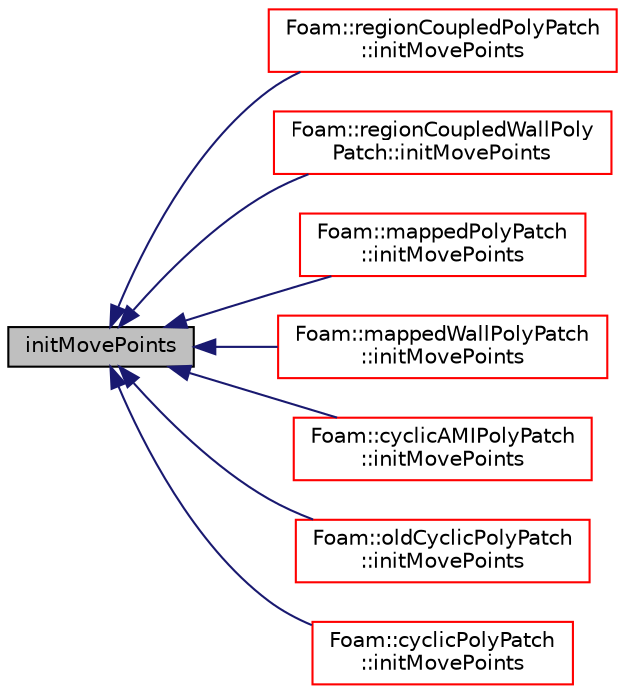digraph "initMovePoints"
{
  bgcolor="transparent";
  edge [fontname="Helvetica",fontsize="10",labelfontname="Helvetica",labelfontsize="10"];
  node [fontname="Helvetica",fontsize="10",shape=record];
  rankdir="LR";
  Node1 [label="initMovePoints",height=0.2,width=0.4,color="black", fillcolor="grey75", style="filled", fontcolor="black"];
  Node1 -> Node2 [dir="back",color="midnightblue",fontsize="10",style="solid",fontname="Helvetica"];
  Node2 [label="Foam::regionCoupledPolyPatch\l::initMovePoints",height=0.2,width=0.4,color="red",URL="$a02184.html#a1744dcf0048e4ff7b664f3503e64085d",tooltip="Initialise the patches for moving points. "];
  Node1 -> Node3 [dir="back",color="midnightblue",fontsize="10",style="solid",fontname="Helvetica"];
  Node3 [label="Foam::regionCoupledWallPoly\lPatch::initMovePoints",height=0.2,width=0.4,color="red",URL="$a02189.html#a2bad1de417e8eb8f09a4ed66147a3274",tooltip="Initialise the patches for moving points. "];
  Node1 -> Node4 [dir="back",color="midnightblue",fontsize="10",style="solid",fontname="Helvetica"];
  Node4 [label="Foam::mappedPolyPatch\l::initMovePoints",height=0.2,width=0.4,color="red",URL="$a01459.html#a2bad1de417e8eb8f09a4ed66147a3274",tooltip="Initialise the patches for moving points. "];
  Node1 -> Node5 [dir="back",color="midnightblue",fontsize="10",style="solid",fontname="Helvetica"];
  Node5 [label="Foam::mappedWallPolyPatch\l::initMovePoints",height=0.2,width=0.4,color="red",URL="$a01465.html#a2bad1de417e8eb8f09a4ed66147a3274",tooltip="Initialise the patches for moving points. "];
  Node1 -> Node6 [dir="back",color="midnightblue",fontsize="10",style="solid",fontname="Helvetica"];
  Node6 [label="Foam::cyclicAMIPolyPatch\l::initMovePoints",height=0.2,width=0.4,color="red",URL="$a00479.html#a1744dcf0048e4ff7b664f3503e64085d",tooltip="Initialise the patches for moving points. "];
  Node1 -> Node7 [dir="back",color="midnightblue",fontsize="10",style="solid",fontname="Helvetica"];
  Node7 [label="Foam::oldCyclicPolyPatch\l::initMovePoints",height=0.2,width=0.4,color="red",URL="$a01750.html#a2bad1de417e8eb8f09a4ed66147a3274",tooltip="Initialise the patches for moving points. "];
  Node1 -> Node8 [dir="back",color="midnightblue",fontsize="10",style="solid",fontname="Helvetica"];
  Node8 [label="Foam::cyclicPolyPatch\l::initMovePoints",height=0.2,width=0.4,color="red",URL="$a00489.html#a2bad1de417e8eb8f09a4ed66147a3274",tooltip="Initialise the patches for moving points. "];
}
